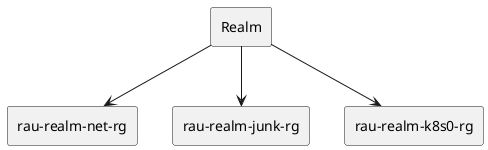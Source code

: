 @startuml

rectangle Realm
rectangle "rau-realm-net-rg" as netrg
rectangle "rau-realm-junk-rg" as junkrg
rectangle "rau-realm-k8s0-rg" as k8s0rg

Realm -d-> netrg
Realm -d-> junkrg
Realm -d-> k8s0rg
@enduml